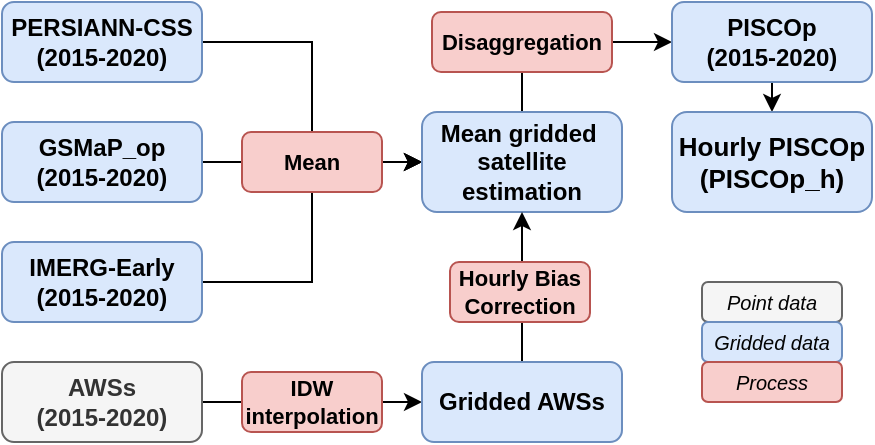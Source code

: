 <mxfile version="15.7.0" type="github">
  <diagram id="AUPCx3ZcEh8xyHO7lobR" name="Page-1">
    <mxGraphModel dx="686" dy="461" grid="1" gridSize="10" guides="1" tooltips="1" connect="1" arrows="1" fold="1" page="1" pageScale="1" pageWidth="127" pageHeight="100" math="0" shadow="0">
      <root>
        <mxCell id="0" />
        <mxCell id="1" parent="0" />
        <mxCell id="mQk6gLys1sN5pBC-nITf-18" style="edgeStyle=orthogonalEdgeStyle;rounded=0;orthogonalLoop=1;jettySize=auto;html=1;entryX=0;entryY=0.5;entryDx=0;entryDy=0;fontStyle=1" edge="1" parent="1" source="mQk6gLys1sN5pBC-nITf-14" target="mQk6gLys1sN5pBC-nITf-17">
          <mxGeometry relative="1" as="geometry" />
        </mxCell>
        <mxCell id="mQk6gLys1sN5pBC-nITf-14" value="PERSIANN-CSS&lt;br&gt;(2015-2020)" style="rounded=1;whiteSpace=wrap;html=1;fillColor=#dae8fc;strokeColor=#6c8ebf;fontStyle=1" vertex="1" parent="1">
          <mxGeometry x="170" y="40" width="100" height="40" as="geometry" />
        </mxCell>
        <mxCell id="mQk6gLys1sN5pBC-nITf-19" style="edgeStyle=orthogonalEdgeStyle;rounded=0;orthogonalLoop=1;jettySize=auto;html=1;fontStyle=1" edge="1" parent="1" source="mQk6gLys1sN5pBC-nITf-15" target="mQk6gLys1sN5pBC-nITf-17">
          <mxGeometry relative="1" as="geometry" />
        </mxCell>
        <mxCell id="mQk6gLys1sN5pBC-nITf-15" value="GSMaP_op&lt;br&gt;(2015-2020)" style="rounded=1;whiteSpace=wrap;html=1;fillColor=#dae8fc;strokeColor=#6c8ebf;fontStyle=1" vertex="1" parent="1">
          <mxGeometry x="170" y="100" width="100" height="40" as="geometry" />
        </mxCell>
        <mxCell id="mQk6gLys1sN5pBC-nITf-20" style="edgeStyle=orthogonalEdgeStyle;rounded=0;orthogonalLoop=1;jettySize=auto;html=1;entryX=0;entryY=0.5;entryDx=0;entryDy=0;fontStyle=1" edge="1" parent="1" source="mQk6gLys1sN5pBC-nITf-16" target="mQk6gLys1sN5pBC-nITf-17">
          <mxGeometry relative="1" as="geometry" />
        </mxCell>
        <mxCell id="mQk6gLys1sN5pBC-nITf-16" value="IMERG-Early&lt;br&gt;(2015-2020)" style="rounded=1;whiteSpace=wrap;html=1;fillColor=#dae8fc;strokeColor=#6c8ebf;fontStyle=1" vertex="1" parent="1">
          <mxGeometry x="170" y="160" width="100" height="40" as="geometry" />
        </mxCell>
        <mxCell id="mQk6gLys1sN5pBC-nITf-53" style="edgeStyle=orthogonalEdgeStyle;rounded=0;orthogonalLoop=1;jettySize=auto;html=1;exitX=0.5;exitY=0;exitDx=0;exitDy=0;entryX=0;entryY=0.5;entryDx=0;entryDy=0;fontSize=11;" edge="1" parent="1" source="mQk6gLys1sN5pBC-nITf-17" target="mQk6gLys1sN5pBC-nITf-23">
          <mxGeometry relative="1" as="geometry" />
        </mxCell>
        <mxCell id="mQk6gLys1sN5pBC-nITf-17" value="Mean gridded&amp;nbsp;&lt;br&gt;satellite estimation" style="rounded=1;whiteSpace=wrap;html=1;fillColor=#dae8fc;strokeColor=#6c8ebf;fontStyle=1" vertex="1" parent="1">
          <mxGeometry x="380" y="95" width="100" height="50" as="geometry" />
        </mxCell>
        <mxCell id="mQk6gLys1sN5pBC-nITf-21" value="Mean" style="text;html=1;align=center;verticalAlign=middle;whiteSpace=wrap;rounded=1;fillColor=#f8cecc;strokeColor=#b85450;fontStyle=1;fontSize=11;" vertex="1" parent="1">
          <mxGeometry x="290" y="105" width="70" height="30" as="geometry" />
        </mxCell>
        <mxCell id="mQk6gLys1sN5pBC-nITf-44" style="edgeStyle=orthogonalEdgeStyle;rounded=0;orthogonalLoop=1;jettySize=auto;html=1;exitX=0.5;exitY=1;exitDx=0;exitDy=0;entryX=0.5;entryY=0;entryDx=0;entryDy=0;fontStyle=1" edge="1" parent="1" source="mQk6gLys1sN5pBC-nITf-23" target="mQk6gLys1sN5pBC-nITf-43">
          <mxGeometry relative="1" as="geometry" />
        </mxCell>
        <mxCell id="mQk6gLys1sN5pBC-nITf-23" value="PISCOp&lt;br&gt;(2015-2020)" style="rounded=1;whiteSpace=wrap;html=1;fillColor=#dae8fc;strokeColor=#6c8ebf;fontStyle=1" vertex="1" parent="1">
          <mxGeometry x="505" y="40" width="100" height="40" as="geometry" />
        </mxCell>
        <mxCell id="mQk6gLys1sN5pBC-nITf-51" style="edgeStyle=orthogonalEdgeStyle;rounded=0;orthogonalLoop=1;jettySize=auto;html=1;entryX=0;entryY=0.5;entryDx=0;entryDy=0;fontSize=11;" edge="1" parent="1" source="mQk6gLys1sN5pBC-nITf-29" target="mQk6gLys1sN5pBC-nITf-31">
          <mxGeometry relative="1" as="geometry" />
        </mxCell>
        <mxCell id="mQk6gLys1sN5pBC-nITf-29" value="AWSs&lt;br&gt;(2015-2020)" style="rounded=1;whiteSpace=wrap;html=1;fillColor=#f5f5f5;fontColor=#333333;strokeColor=#666666;fontStyle=1" vertex="1" parent="1">
          <mxGeometry x="170" y="220" width="100" height="40" as="geometry" />
        </mxCell>
        <mxCell id="mQk6gLys1sN5pBC-nITf-30" value="IDW&lt;br style=&quot;font-size: 11px;&quot;&gt;interpolation" style="text;html=1;align=center;verticalAlign=middle;whiteSpace=wrap;rounded=1;fillColor=#f8cecc;strokeColor=#b85450;fontStyle=1;fontSize=11;" vertex="1" parent="1">
          <mxGeometry x="290" y="225" width="70" height="30" as="geometry" />
        </mxCell>
        <mxCell id="mQk6gLys1sN5pBC-nITf-52" style="edgeStyle=orthogonalEdgeStyle;rounded=0;orthogonalLoop=1;jettySize=auto;html=1;exitX=0.5;exitY=0;exitDx=0;exitDy=0;entryX=0.5;entryY=1;entryDx=0;entryDy=0;fontSize=11;" edge="1" parent="1" source="mQk6gLys1sN5pBC-nITf-31" target="mQk6gLys1sN5pBC-nITf-17">
          <mxGeometry relative="1" as="geometry" />
        </mxCell>
        <mxCell id="mQk6gLys1sN5pBC-nITf-31" value="Gridded AWSs" style="rounded=1;whiteSpace=wrap;html=1;fillColor=#dae8fc;strokeColor=#6c8ebf;fontStyle=1" vertex="1" parent="1">
          <mxGeometry x="380" y="220" width="100" height="40" as="geometry" />
        </mxCell>
        <mxCell id="mQk6gLys1sN5pBC-nITf-37" value="Hourly Bias Correction" style="text;html=1;align=center;verticalAlign=middle;whiteSpace=wrap;rounded=1;fillColor=#f8cecc;strokeColor=#b85450;fontStyle=1;fontSize=11;" vertex="1" parent="1">
          <mxGeometry x="394" y="170" width="70" height="30" as="geometry" />
        </mxCell>
        <mxCell id="mQk6gLys1sN5pBC-nITf-39" value="Disaggregation" style="text;html=1;align=center;verticalAlign=middle;whiteSpace=wrap;rounded=1;fillColor=#f8cecc;strokeColor=#b85450;fontStyle=1;fontSize=11;" vertex="1" parent="1">
          <mxGeometry x="385" y="45" width="90" height="30" as="geometry" />
        </mxCell>
        <mxCell id="mQk6gLys1sN5pBC-nITf-43" value="&lt;span style=&quot;font-size: 13px;&quot;&gt;Hourly PISCOp&lt;br style=&quot;font-size: 13px;&quot;&gt;(PISCOp_h)&lt;/span&gt;" style="rounded=1;whiteSpace=wrap;html=1;fillColor=#dae8fc;strokeColor=#6c8ebf;fontStyle=1;fontSize=13;" vertex="1" parent="1">
          <mxGeometry x="505" y="95" width="100" height="50" as="geometry" />
        </mxCell>
        <mxCell id="mQk6gLys1sN5pBC-nITf-45" value="Point data" style="rounded=1;whiteSpace=wrap;html=1;fontSize=10;fillColor=#f5f5f5;strokeColor=#666666;fontStyle=2;fontColor=#030303;" vertex="1" parent="1">
          <mxGeometry x="520" y="180" width="70" height="20" as="geometry" />
        </mxCell>
        <mxCell id="mQk6gLys1sN5pBC-nITf-46" value="Gridded data" style="rounded=1;whiteSpace=wrap;html=1;fontSize=10;fillColor=#dae8fc;strokeColor=#6c8ebf;fontStyle=2;fontColor=#030303;" vertex="1" parent="1">
          <mxGeometry x="520" y="200" width="70" height="20" as="geometry" />
        </mxCell>
        <mxCell id="mQk6gLys1sN5pBC-nITf-47" value="Process" style="rounded=1;whiteSpace=wrap;html=1;fontSize=10;fillColor=#f8cecc;strokeColor=#b85450;fontStyle=2;" vertex="1" parent="1">
          <mxGeometry x="520" y="220" width="70" height="20" as="geometry" />
        </mxCell>
      </root>
    </mxGraphModel>
  </diagram>
</mxfile>
